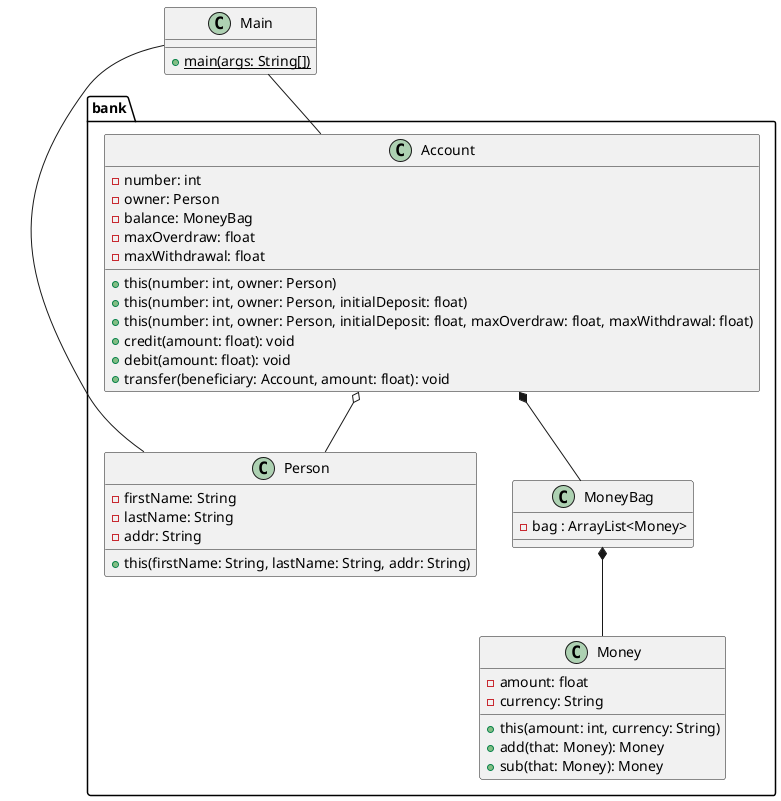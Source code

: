 @startuml
package bank {
class MoneyBag{
- bag : ArrayList<Money>
}
class Money {
- amount: float
- currency: String
+ this(amount: int, currency: String)
+ add(that: Money): Money
+ sub(that: Money): Money
}

class Person{
- firstName: String
- lastName: String
- addr: String
+ this(firstName: String, lastName: String, addr: String)
}
class Account{
- number: int
- owner: Person
- balance: MoneyBag
- maxOverdraw: float
- maxWithdrawal: float
+ this(number: int, owner: Person)
+ this(number: int, owner: Person, initialDeposit: float)
+ this(number: int, owner: Person, initialDeposit: float, maxOverdraw: float, maxWithdrawal: float)
+ credit(amount: float): void
+ debit(amount: float): void
+ transfer(beneficiary: Account, amount: float): void
}
}
class Main {
+ {static} main(args: String[])
}

Main -- Account
Main -- Person

MoneyBag *-- Money
Account *-- MoneyBag
Account o-- Person
@enduml